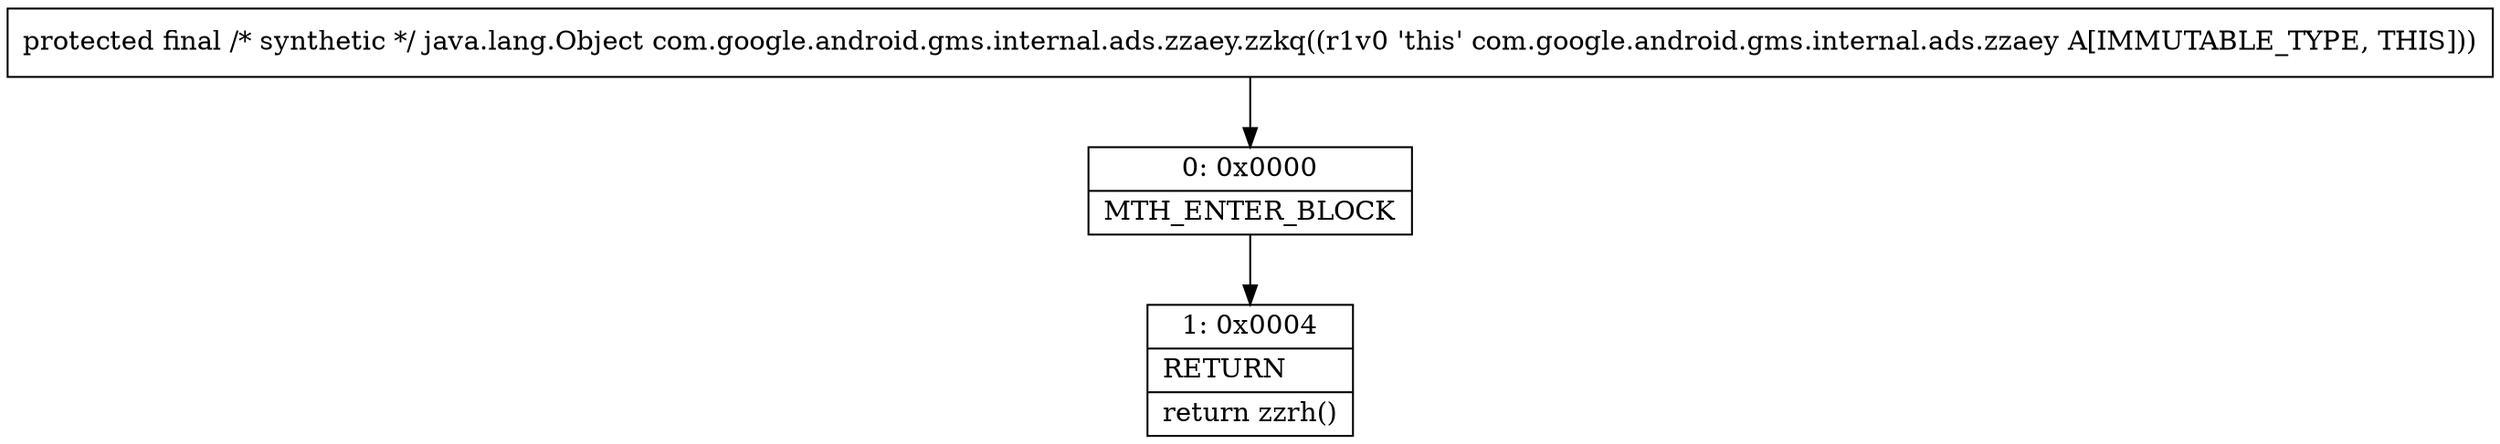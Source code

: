 digraph "CFG forcom.google.android.gms.internal.ads.zzaey.zzkq()Ljava\/lang\/Object;" {
Node_0 [shape=record,label="{0\:\ 0x0000|MTH_ENTER_BLOCK\l}"];
Node_1 [shape=record,label="{1\:\ 0x0004|RETURN\l|return zzrh()\l}"];
MethodNode[shape=record,label="{protected final \/* synthetic *\/ java.lang.Object com.google.android.gms.internal.ads.zzaey.zzkq((r1v0 'this' com.google.android.gms.internal.ads.zzaey A[IMMUTABLE_TYPE, THIS])) }"];
MethodNode -> Node_0;
Node_0 -> Node_1;
}

